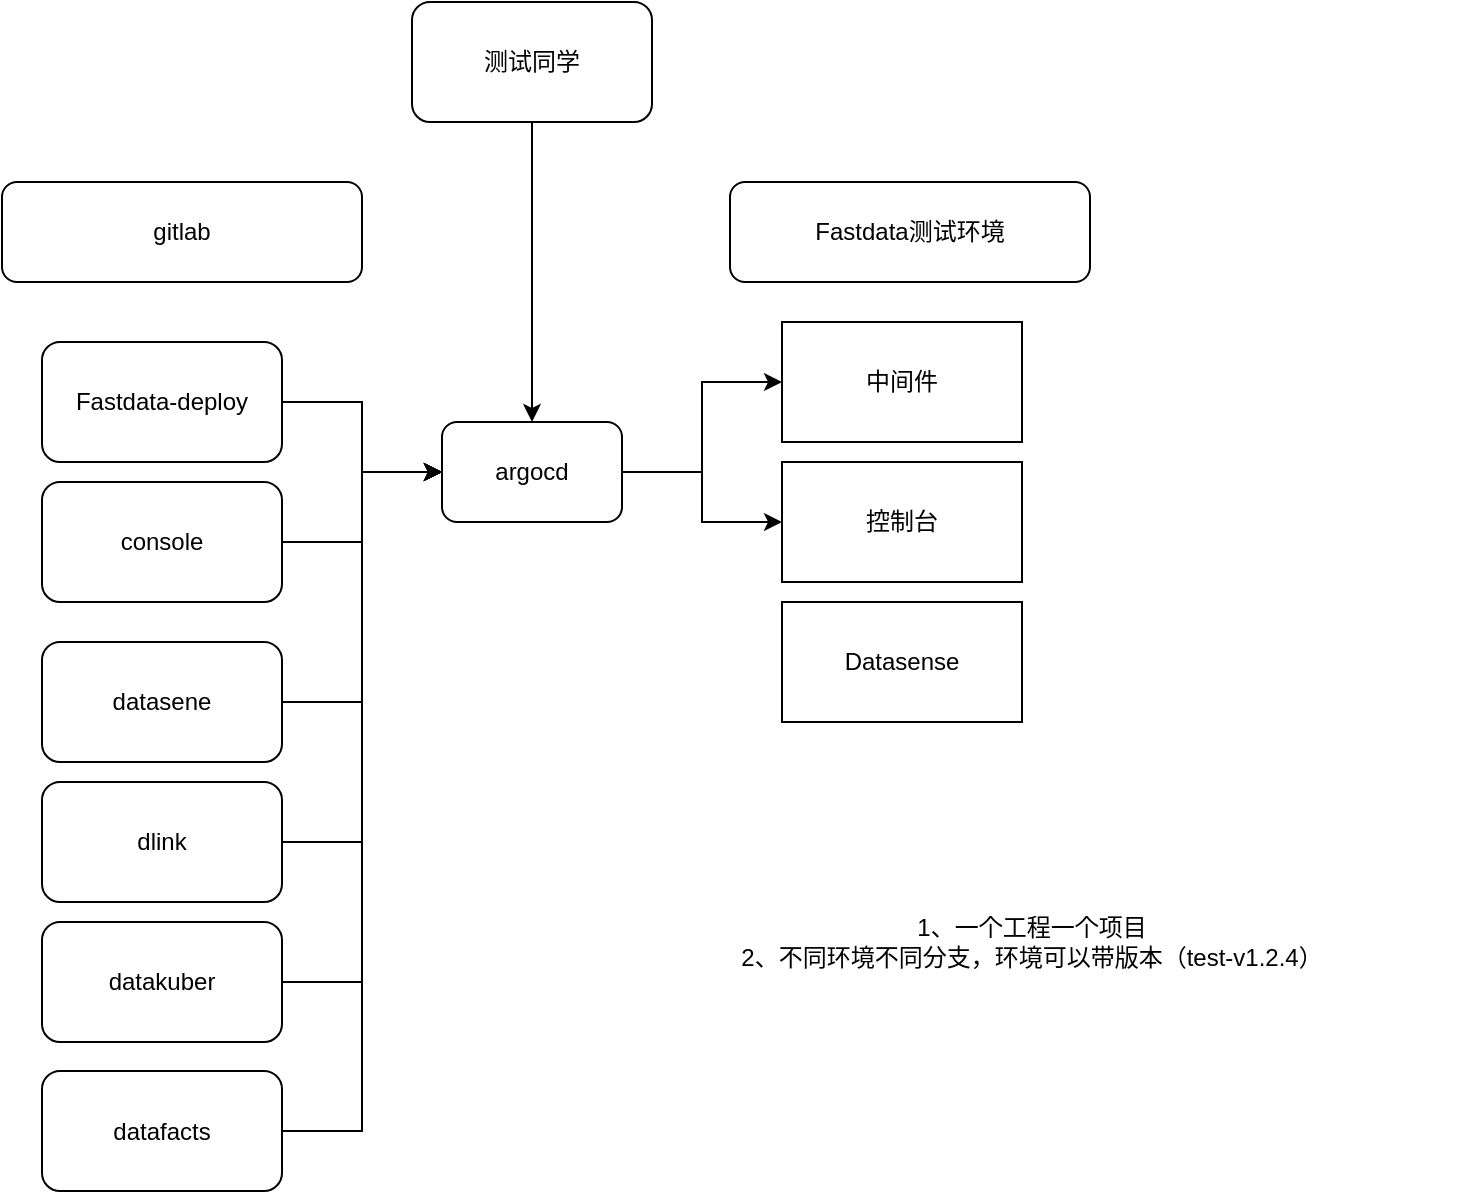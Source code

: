 <mxfile version="21.5.2" type="github">
  <diagram name="第 1 页" id="cWxozfHeqnZfc2aYhIhj">
    <mxGraphModel dx="1193" dy="830" grid="1" gridSize="10" guides="1" tooltips="1" connect="1" arrows="1" fold="1" page="1" pageScale="1" pageWidth="827" pageHeight="1169" math="0" shadow="0">
      <root>
        <mxCell id="0" />
        <mxCell id="1" parent="0" />
        <mxCell id="0Cgant7cP4nd_XQbw7A4-1" value="Fastdata测试环境" style="rounded=1;whiteSpace=wrap;html=1;" vertex="1" parent="1">
          <mxGeometry x="414" y="140" width="180" height="50" as="geometry" />
        </mxCell>
        <mxCell id="0Cgant7cP4nd_XQbw7A4-2" value="中间件" style="rounded=0;whiteSpace=wrap;html=1;" vertex="1" parent="1">
          <mxGeometry x="440" y="210" width="120" height="60" as="geometry" />
        </mxCell>
        <mxCell id="0Cgant7cP4nd_XQbw7A4-3" value="控制台" style="rounded=0;whiteSpace=wrap;html=1;" vertex="1" parent="1">
          <mxGeometry x="440" y="280" width="120" height="60" as="geometry" />
        </mxCell>
        <mxCell id="0Cgant7cP4nd_XQbw7A4-4" value="Datasense" style="rounded=0;whiteSpace=wrap;html=1;" vertex="1" parent="1">
          <mxGeometry x="440" y="350" width="120" height="60" as="geometry" />
        </mxCell>
        <mxCell id="0Cgant7cP4nd_XQbw7A4-10" style="edgeStyle=orthogonalEdgeStyle;rounded=0;orthogonalLoop=1;jettySize=auto;html=1;exitX=1;exitY=0.5;exitDx=0;exitDy=0;entryX=0;entryY=0.5;entryDx=0;entryDy=0;" edge="1" parent="1" source="0Cgant7cP4nd_XQbw7A4-5" target="0Cgant7cP4nd_XQbw7A4-8">
          <mxGeometry relative="1" as="geometry" />
        </mxCell>
        <mxCell id="0Cgant7cP4nd_XQbw7A4-5" value="Fastdata-deploy" style="rounded=1;whiteSpace=wrap;html=1;" vertex="1" parent="1">
          <mxGeometry x="70" y="220" width="120" height="60" as="geometry" />
        </mxCell>
        <mxCell id="0Cgant7cP4nd_XQbw7A4-6" value="gitlab" style="rounded=1;whiteSpace=wrap;html=1;" vertex="1" parent="1">
          <mxGeometry x="50" y="140" width="180" height="50" as="geometry" />
        </mxCell>
        <mxCell id="0Cgant7cP4nd_XQbw7A4-11" style="edgeStyle=orthogonalEdgeStyle;rounded=0;orthogonalLoop=1;jettySize=auto;html=1;exitX=1;exitY=0.5;exitDx=0;exitDy=0;entryX=0;entryY=0.5;entryDx=0;entryDy=0;" edge="1" parent="1" source="0Cgant7cP4nd_XQbw7A4-8" target="0Cgant7cP4nd_XQbw7A4-2">
          <mxGeometry relative="1" as="geometry" />
        </mxCell>
        <mxCell id="0Cgant7cP4nd_XQbw7A4-13" style="edgeStyle=orthogonalEdgeStyle;rounded=0;orthogonalLoop=1;jettySize=auto;html=1;exitX=1;exitY=0.5;exitDx=0;exitDy=0;" edge="1" parent="1" source="0Cgant7cP4nd_XQbw7A4-8" target="0Cgant7cP4nd_XQbw7A4-3">
          <mxGeometry relative="1" as="geometry" />
        </mxCell>
        <mxCell id="0Cgant7cP4nd_XQbw7A4-8" value="argocd" style="rounded=1;whiteSpace=wrap;html=1;" vertex="1" parent="1">
          <mxGeometry x="270" y="260" width="90" height="50" as="geometry" />
        </mxCell>
        <mxCell id="0Cgant7cP4nd_XQbw7A4-12" style="edgeStyle=orthogonalEdgeStyle;rounded=0;orthogonalLoop=1;jettySize=auto;html=1;exitX=1;exitY=0.5;exitDx=0;exitDy=0;" edge="1" parent="1" source="0Cgant7cP4nd_XQbw7A4-9" target="0Cgant7cP4nd_XQbw7A4-8">
          <mxGeometry relative="1" as="geometry" />
        </mxCell>
        <mxCell id="0Cgant7cP4nd_XQbw7A4-9" value="console" style="rounded=1;whiteSpace=wrap;html=1;" vertex="1" parent="1">
          <mxGeometry x="70" y="290" width="120" height="60" as="geometry" />
        </mxCell>
        <mxCell id="0Cgant7cP4nd_XQbw7A4-15" style="edgeStyle=orthogonalEdgeStyle;rounded=0;orthogonalLoop=1;jettySize=auto;html=1;" edge="1" parent="1" source="0Cgant7cP4nd_XQbw7A4-14" target="0Cgant7cP4nd_XQbw7A4-8">
          <mxGeometry relative="1" as="geometry">
            <mxPoint x="315" y="140" as="targetPoint" />
          </mxGeometry>
        </mxCell>
        <mxCell id="0Cgant7cP4nd_XQbw7A4-14" value="测试同学" style="rounded=1;whiteSpace=wrap;html=1;" vertex="1" parent="1">
          <mxGeometry x="255" y="50" width="120" height="60" as="geometry" />
        </mxCell>
        <mxCell id="0Cgant7cP4nd_XQbw7A4-18" style="edgeStyle=orthogonalEdgeStyle;rounded=0;orthogonalLoop=1;jettySize=auto;html=1;exitX=1;exitY=0.5;exitDx=0;exitDy=0;entryX=0;entryY=0.5;entryDx=0;entryDy=0;" edge="1" parent="1" source="0Cgant7cP4nd_XQbw7A4-16" target="0Cgant7cP4nd_XQbw7A4-8">
          <mxGeometry relative="1" as="geometry" />
        </mxCell>
        <mxCell id="0Cgant7cP4nd_XQbw7A4-16" value="datasene" style="rounded=1;whiteSpace=wrap;html=1;" vertex="1" parent="1">
          <mxGeometry x="70" y="370" width="120" height="60" as="geometry" />
        </mxCell>
        <mxCell id="0Cgant7cP4nd_XQbw7A4-19" style="edgeStyle=orthogonalEdgeStyle;rounded=0;orthogonalLoop=1;jettySize=auto;html=1;exitX=1;exitY=0.5;exitDx=0;exitDy=0;entryX=0;entryY=0.5;entryDx=0;entryDy=0;" edge="1" parent="1" source="0Cgant7cP4nd_XQbw7A4-17" target="0Cgant7cP4nd_XQbw7A4-8">
          <mxGeometry relative="1" as="geometry" />
        </mxCell>
        <mxCell id="0Cgant7cP4nd_XQbw7A4-17" value="dlink" style="rounded=1;whiteSpace=wrap;html=1;" vertex="1" parent="1">
          <mxGeometry x="70" y="440" width="120" height="60" as="geometry" />
        </mxCell>
        <mxCell id="0Cgant7cP4nd_XQbw7A4-20" value="1、一个工程一个项目&lt;br&gt;2、不同环境不同分支，环境可以带版本（test-v1.2.4）" style="text;html=1;strokeColor=none;fillColor=none;align=center;verticalAlign=middle;whiteSpace=wrap;rounded=0;" vertex="1" parent="1">
          <mxGeometry x="340" y="490" width="450" height="60" as="geometry" />
        </mxCell>
        <mxCell id="0Cgant7cP4nd_XQbw7A4-23" style="edgeStyle=orthogonalEdgeStyle;rounded=0;orthogonalLoop=1;jettySize=auto;html=1;exitX=1;exitY=0.5;exitDx=0;exitDy=0;entryX=0;entryY=0.5;entryDx=0;entryDy=0;" edge="1" parent="1" source="0Cgant7cP4nd_XQbw7A4-21" target="0Cgant7cP4nd_XQbw7A4-8">
          <mxGeometry relative="1" as="geometry" />
        </mxCell>
        <mxCell id="0Cgant7cP4nd_XQbw7A4-21" value="datakuber" style="rounded=1;whiteSpace=wrap;html=1;" vertex="1" parent="1">
          <mxGeometry x="70" y="510" width="120" height="60" as="geometry" />
        </mxCell>
        <mxCell id="0Cgant7cP4nd_XQbw7A4-25" style="edgeStyle=orthogonalEdgeStyle;rounded=0;orthogonalLoop=1;jettySize=auto;html=1;exitX=1;exitY=0.5;exitDx=0;exitDy=0;entryX=0;entryY=0.5;entryDx=0;entryDy=0;" edge="1" parent="1" source="0Cgant7cP4nd_XQbw7A4-24" target="0Cgant7cP4nd_XQbw7A4-8">
          <mxGeometry relative="1" as="geometry">
            <mxPoint x="230" y="320" as="targetPoint" />
          </mxGeometry>
        </mxCell>
        <mxCell id="0Cgant7cP4nd_XQbw7A4-24" value="datafacts" style="rounded=1;whiteSpace=wrap;html=1;" vertex="1" parent="1">
          <mxGeometry x="70" y="584.5" width="120" height="60" as="geometry" />
        </mxCell>
      </root>
    </mxGraphModel>
  </diagram>
</mxfile>
